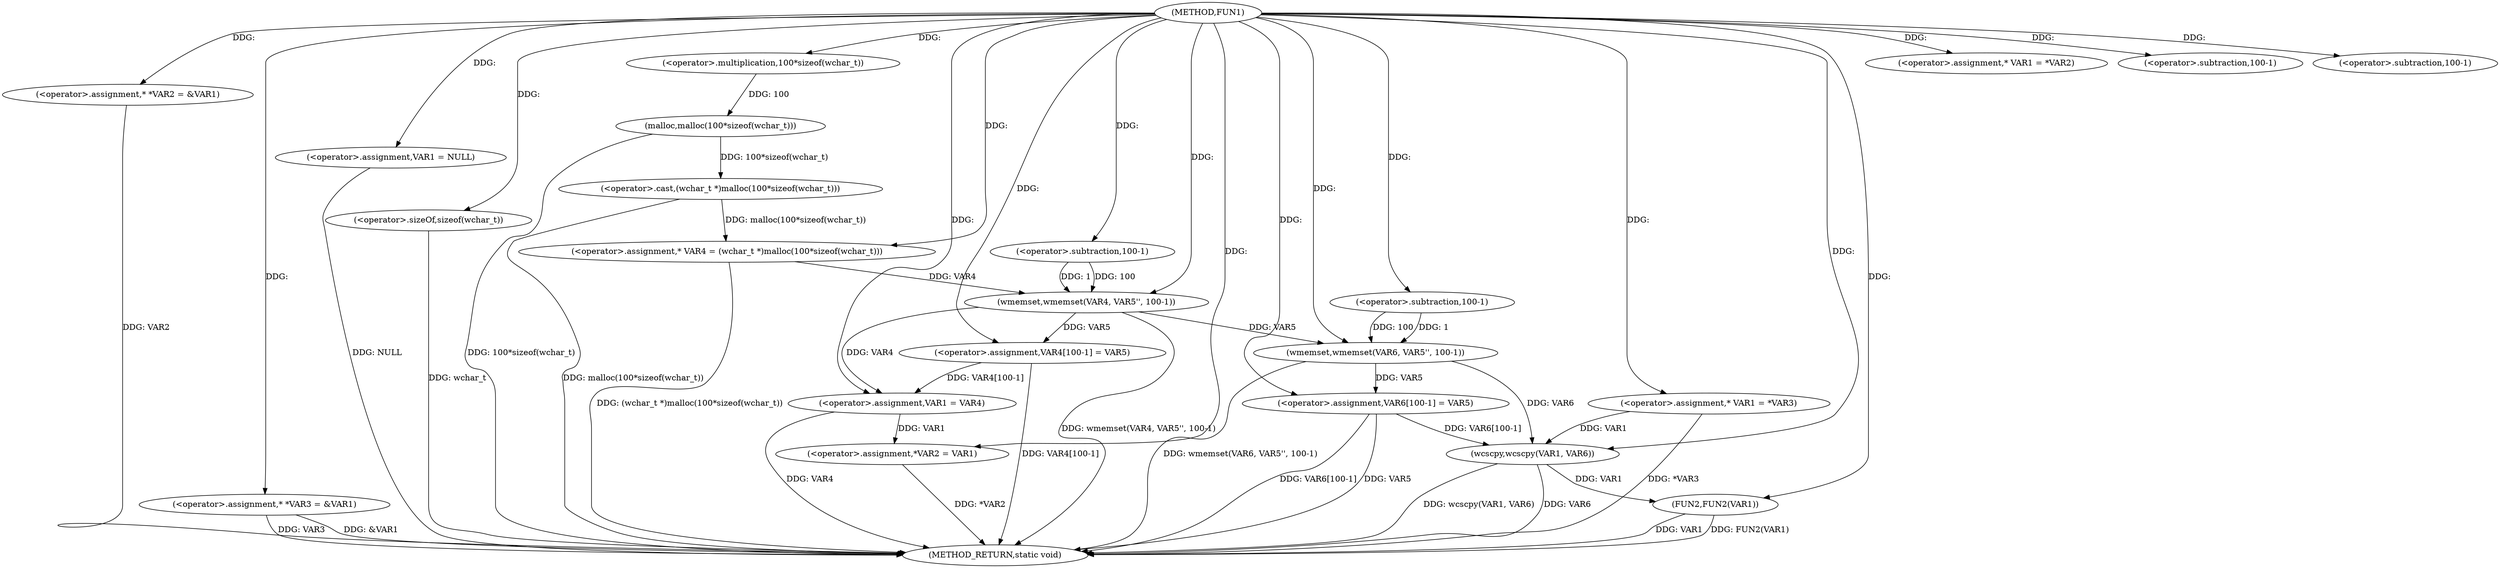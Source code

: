 digraph FUN1 {  
"1000100" [label = "(METHOD,FUN1)" ]
"1000179" [label = "(METHOD_RETURN,static void)" ]
"1000104" [label = "(<operator>.assignment,* *VAR2 = &VAR1)" ]
"1000109" [label = "(<operator>.assignment,* *VAR3 = &VAR1)" ]
"1000113" [label = "(<operator>.assignment,VAR1 = NULL)" ]
"1000118" [label = "(<operator>.assignment,* VAR1 = *VAR2)" ]
"1000124" [label = "(<operator>.assignment,* VAR4 = (wchar_t *)malloc(100*sizeof(wchar_t)))" ]
"1000126" [label = "(<operator>.cast,(wchar_t *)malloc(100*sizeof(wchar_t)))" ]
"1000128" [label = "(malloc,malloc(100*sizeof(wchar_t)))" ]
"1000129" [label = "(<operator>.multiplication,100*sizeof(wchar_t))" ]
"1000131" [label = "(<operator>.sizeOf,sizeof(wchar_t))" ]
"1000133" [label = "(wmemset,wmemset(VAR4, VAR5'', 100-1))" ]
"1000136" [label = "(<operator>.subtraction,100-1)" ]
"1000139" [label = "(<operator>.assignment,VAR4[100-1] = VAR5)" ]
"1000142" [label = "(<operator>.subtraction,100-1)" ]
"1000146" [label = "(<operator>.assignment,VAR1 = VAR4)" ]
"1000149" [label = "(<operator>.assignment,*VAR2 = VAR1)" ]
"1000155" [label = "(<operator>.assignment,* VAR1 = *VAR3)" ]
"1000161" [label = "(wmemset,wmemset(VAR6, VAR5'', 100-1))" ]
"1000164" [label = "(<operator>.subtraction,100-1)" ]
"1000167" [label = "(<operator>.assignment,VAR6[100-1] = VAR5)" ]
"1000170" [label = "(<operator>.subtraction,100-1)" ]
"1000174" [label = "(wcscpy,wcscpy(VAR1, VAR6))" ]
"1000177" [label = "(FUN2,FUN2(VAR1))" ]
  "1000177" -> "1000179"  [ label = "DDG: VAR1"] 
  "1000155" -> "1000179"  [ label = "DDG: *VAR3"] 
  "1000104" -> "1000179"  [ label = "DDG: VAR2"] 
  "1000139" -> "1000179"  [ label = "DDG: VAR4[100-1]"] 
  "1000113" -> "1000179"  [ label = "DDG: NULL"] 
  "1000133" -> "1000179"  [ label = "DDG: wmemset(VAR4, VAR5'', 100-1)"] 
  "1000126" -> "1000179"  [ label = "DDG: malloc(100*sizeof(wchar_t))"] 
  "1000167" -> "1000179"  [ label = "DDG: VAR6[100-1]"] 
  "1000124" -> "1000179"  [ label = "DDG: (wchar_t *)malloc(100*sizeof(wchar_t))"] 
  "1000131" -> "1000179"  [ label = "DDG: wchar_t"] 
  "1000128" -> "1000179"  [ label = "DDG: 100*sizeof(wchar_t)"] 
  "1000146" -> "1000179"  [ label = "DDG: VAR4"] 
  "1000174" -> "1000179"  [ label = "DDG: VAR6"] 
  "1000109" -> "1000179"  [ label = "DDG: VAR3"] 
  "1000167" -> "1000179"  [ label = "DDG: VAR5"] 
  "1000177" -> "1000179"  [ label = "DDG: FUN2(VAR1)"] 
  "1000149" -> "1000179"  [ label = "DDG: *VAR2"] 
  "1000109" -> "1000179"  [ label = "DDG: &VAR1"] 
  "1000161" -> "1000179"  [ label = "DDG: wmemset(VAR6, VAR5'', 100-1)"] 
  "1000174" -> "1000179"  [ label = "DDG: wcscpy(VAR1, VAR6)"] 
  "1000100" -> "1000104"  [ label = "DDG: "] 
  "1000100" -> "1000109"  [ label = "DDG: "] 
  "1000100" -> "1000113"  [ label = "DDG: "] 
  "1000100" -> "1000118"  [ label = "DDG: "] 
  "1000126" -> "1000124"  [ label = "DDG: malloc(100*sizeof(wchar_t))"] 
  "1000100" -> "1000124"  [ label = "DDG: "] 
  "1000128" -> "1000126"  [ label = "DDG: 100*sizeof(wchar_t)"] 
  "1000129" -> "1000128"  [ label = "DDG: 100"] 
  "1000100" -> "1000129"  [ label = "DDG: "] 
  "1000100" -> "1000131"  [ label = "DDG: "] 
  "1000124" -> "1000133"  [ label = "DDG: VAR4"] 
  "1000100" -> "1000133"  [ label = "DDG: "] 
  "1000136" -> "1000133"  [ label = "DDG: 100"] 
  "1000136" -> "1000133"  [ label = "DDG: 1"] 
  "1000100" -> "1000136"  [ label = "DDG: "] 
  "1000133" -> "1000139"  [ label = "DDG: VAR5"] 
  "1000100" -> "1000139"  [ label = "DDG: "] 
  "1000100" -> "1000142"  [ label = "DDG: "] 
  "1000139" -> "1000146"  [ label = "DDG: VAR4[100-1]"] 
  "1000133" -> "1000146"  [ label = "DDG: VAR4"] 
  "1000100" -> "1000146"  [ label = "DDG: "] 
  "1000146" -> "1000149"  [ label = "DDG: VAR1"] 
  "1000100" -> "1000149"  [ label = "DDG: "] 
  "1000100" -> "1000155"  [ label = "DDG: "] 
  "1000100" -> "1000161"  [ label = "DDG: "] 
  "1000133" -> "1000161"  [ label = "DDG: VAR5"] 
  "1000164" -> "1000161"  [ label = "DDG: 100"] 
  "1000164" -> "1000161"  [ label = "DDG: 1"] 
  "1000100" -> "1000164"  [ label = "DDG: "] 
  "1000161" -> "1000167"  [ label = "DDG: VAR5"] 
  "1000100" -> "1000167"  [ label = "DDG: "] 
  "1000100" -> "1000170"  [ label = "DDG: "] 
  "1000155" -> "1000174"  [ label = "DDG: VAR1"] 
  "1000100" -> "1000174"  [ label = "DDG: "] 
  "1000167" -> "1000174"  [ label = "DDG: VAR6[100-1]"] 
  "1000161" -> "1000174"  [ label = "DDG: VAR6"] 
  "1000174" -> "1000177"  [ label = "DDG: VAR1"] 
  "1000100" -> "1000177"  [ label = "DDG: "] 
}
